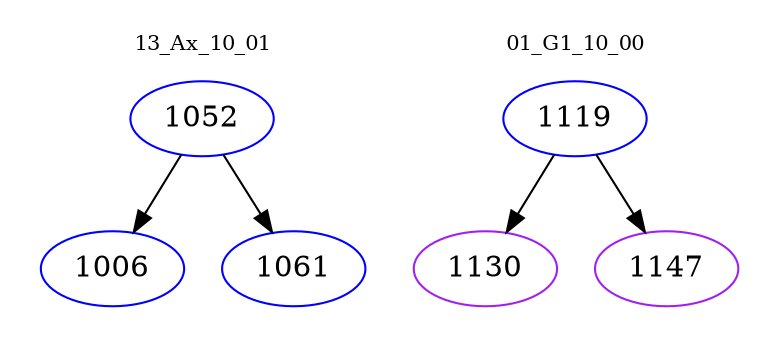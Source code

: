 digraph{
subgraph cluster_0 {
color = white
label = "13_Ax_10_01";
fontsize=10;
T0_1052 [label="1052", color="blue"]
T0_1052 -> T0_1006 [color="black"]
T0_1006 [label="1006", color="blue"]
T0_1052 -> T0_1061 [color="black"]
T0_1061 [label="1061", color="blue"]
}
subgraph cluster_1 {
color = white
label = "01_G1_10_00";
fontsize=10;
T1_1119 [label="1119", color="blue"]
T1_1119 -> T1_1130 [color="black"]
T1_1130 [label="1130", color="purple"]
T1_1119 -> T1_1147 [color="black"]
T1_1147 [label="1147", color="purple"]
}
}
